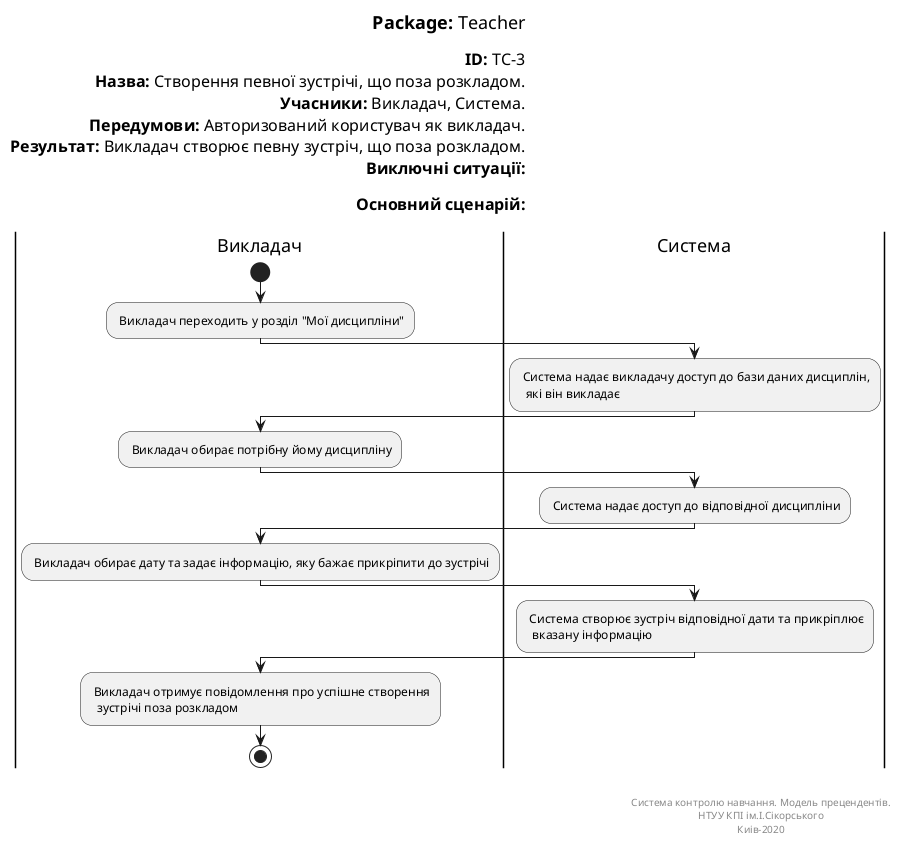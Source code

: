@startuml
left header
<font color=000 size=18><b>Package:</b> Teacher

<font color=000 size=16><b>ID:</b> TC-3
<font color=000 size=16><b>Назва:</b> Cтворення певної зустрічі, що поза розкладом.
<font color=000 size=16><b>Учасники:</b> Викладач, Система.
<font color=000 size=16><b>Передумови:</b> Авторизований користувач як викладач.
<font color=000 size=16><b>Результат:</b> Викладач створює певну зустріч, що поза розкладом.
<font color=000 size=16><b>Виключні ситуації:</b>

<font color=000 size=16><b>Основний сценарій:</b>

end header

|Викладач|
start
: Викладач переходить у розділ "Мої дисципліни";

|Система|
: Система надає викладачу доступ до бази даних дисциплін, 
  які він викладає;
   
|Викладач|
: Викладач обирає потрібну йому дисципліну;   

|Система|
: Система надає доступ до відповідної дисципліни;

|Викладач|

: Викладач обирає дату та задає інформацію, яку бажає прикріпити до зустрічі;

|Система|
: Система створює зустріч відповідної дати та прикріплює
  вказану інформацію;

|Викладач|
: Викладач отримує повідомлення про успішне створення
  зустрічі поза розкладом;  
  
stop;

right footer


Система контролю навчання. Модель прецендентів.
НТУУ КПІ ім.І.Сікорського
Киів-2020
end footer
@enduml
